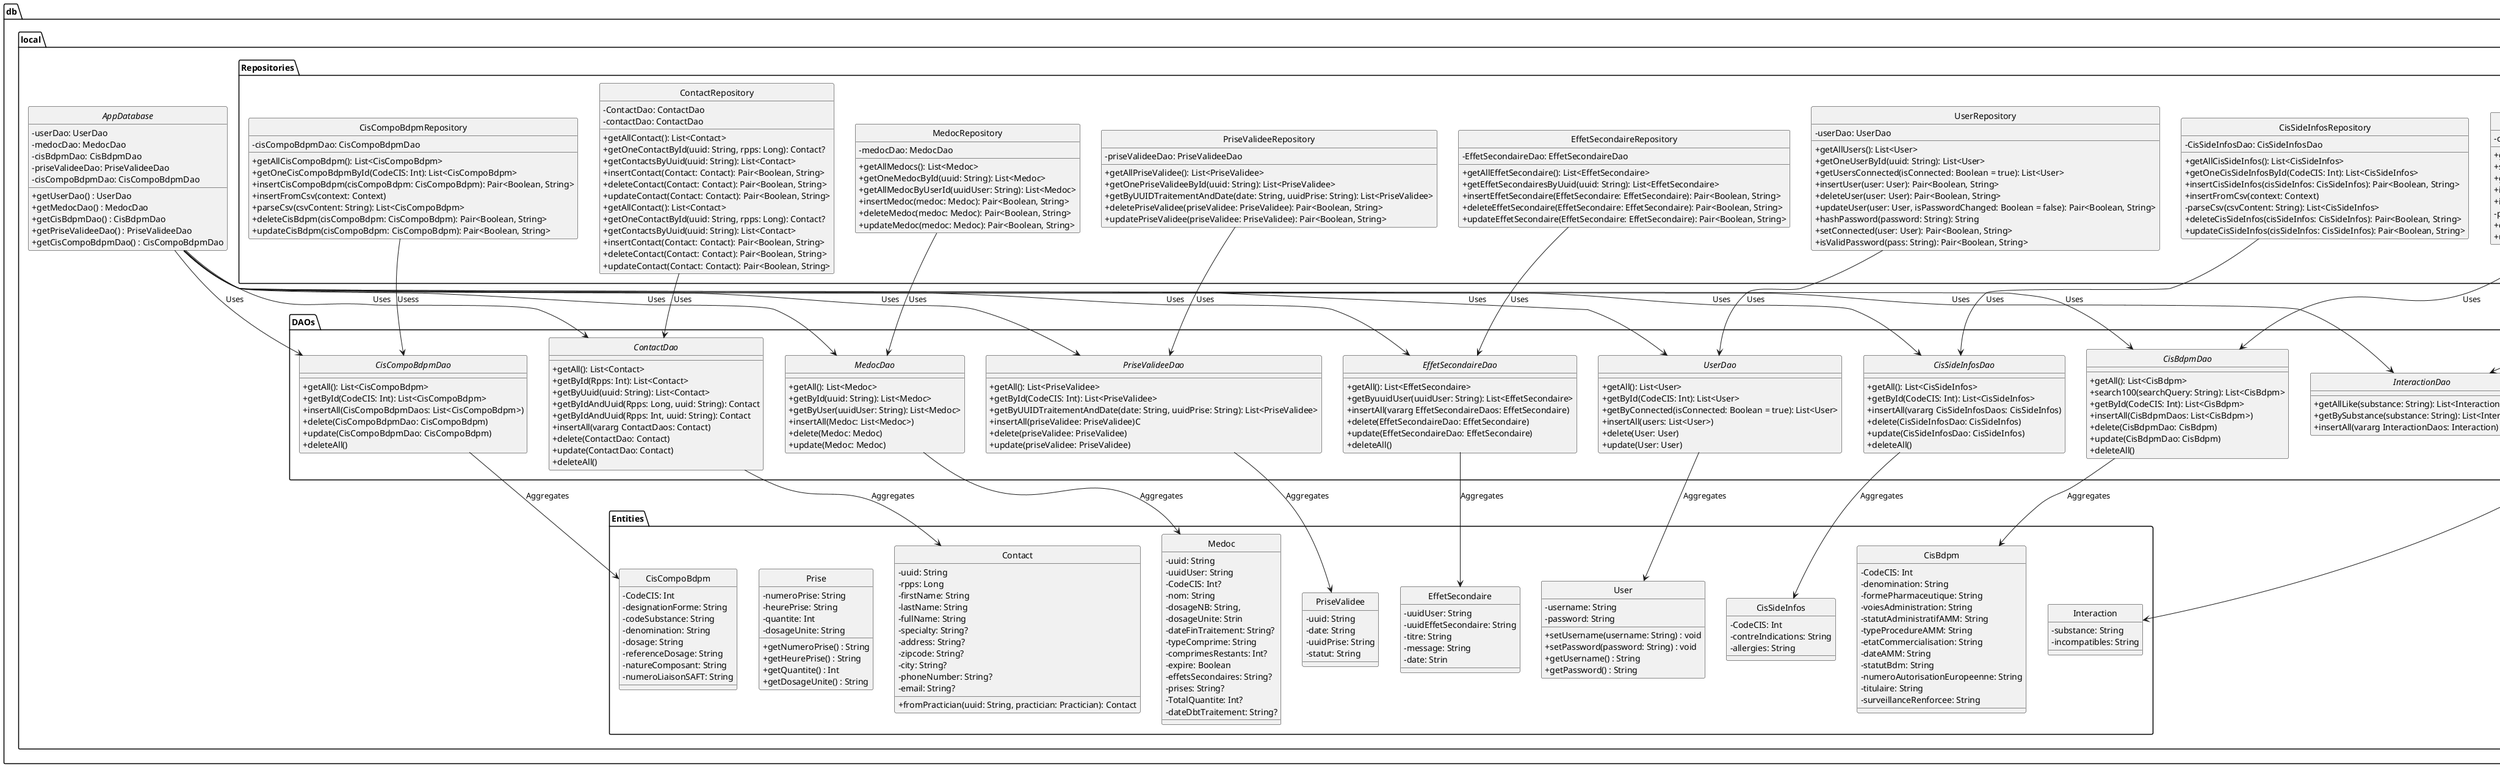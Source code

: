 @startuml

hide circle
skinparam monochrome true
skinparam classAttributeIconSize 0
skinparam backgroundcolor white
skinparam groupInheritance 2


package db {
    package local {
        package DAOs {
            interface CisBdpmDao {
                + getAll(): List<CisBdpm>
                + search100(searchQuery: String): List<CisBdpm>
                + getById(CodeCIS: Int): List<CisBdpm>
                + insertAll(CisBdpmDaos: List<CisBdpm>)
                + delete(CisBdpmDao: CisBdpm)
                + update(CisBdpmDao: CisBdpm)
                + deleteAll() 
            }
            interface CisCompoBdpmDao {
                + getAll(): List<CisCompoBdpm>
                + getById(CodeCIS: Int): List<CisCompoBdpm>
                + insertAll(CisCompoBdpmDaos: List<CisCompoBdpm>)
                + delete(CisCompoBdpmDao: CisCompoBdpm)
                + update(CisCompoBdpmDao: CisCompoBdpm)
                + deleteAll() 
            }

            interface ContactDao {
                + getAll(): List<Contact>
                + getById(Rpps: Int): List<Contact>
                + getByUuid(uuid: String): List<Contact>
                + getByIdAndUuid(Rpps: Long, uuid: String): Contact
                + getByIdAndUuid(Rpps: Int, uuid: String): Contact
                + insertAll(vararg ContactDaos: Contact)
                + delete(ContactDao: Contact)
                + update(ContactDao: Contact)
                + deleteAll()
            }

            interface EffetSecondaireDao{
                + getAll(): List<EffetSecondaire>
                + getByuuidUser(uuidUser: String): List<EffetSecondaire>
                + insertAll(vararg EffetSecondaireDaos: EffetSecondaire)
                + delete(EffetSecondaireDao: EffetSecondaire)
                + update(EffetSecondaireDao: EffetSecondaire)
                + deleteAll()
            }

            interface InteractionDao{
                + getAllLike(substance: String): List<Interaction>
                + getBySubstance(substance: String): List<Interaction>
                + insertAll(vararg InteractionDaos: Interaction)
            }

            interface MedocDao {
                + getAll(): List<Medoc>
                + getById(uuid: String): List<Medoc>
                + getByUser(uuidUser: String): List<Medoc>
                + insertAll(Medoc: List<Medoc>)
                + delete(Medoc: Medoc)
                + update(Medoc: Medoc)
            }
            interface PriseValideeDao {
                + getAll(): List<PriseValidee>
                + getById(CodeCIS: Int): List<PriseValidee>
                + getByUUIDTraitementAndDate(date: String, uuidPrise: String): List<PriseValidee>
                + insertAll(priseValidee: PriseValidee)C
                + delete(priseValidee: PriseValidee)
                + update(priseValidee: PriseValidee)
            }
            interface UserDao {
                + getAll(): List<User>
                + getById(CodeCIS: Int): List<User>
                + getByConnected(isConnected: Boolean = true): List<User>
                + insertAll(users: List<User>)
                + delete(User: User)
                + update(User: User)
            }

            interface CisSideInfosDao {
                + getAll(): List<CisSideInfos>
                + getById(CodeCIS: Int): List<CisSideInfos>
                + insertAll(vararg CisSideInfosDaos: CisSideInfos)
                + delete(CisSideInfosDao: CisSideInfos)
                + update(CisSideInfosDao: CisSideInfos)
                + deleteAll()
            }

        }

        package Repositories {
            class CisBdpmRepository {
                - cisBdpmDao: CisBdpmDao
                + getAllCisBdpm(): List<CisBdpm>
                + search100(searchQuery: String): List<CisBdpm>
                + getOneCisBdpmById(CodeCIS: Int): List<CisBdpm>
                + insertCisBdpm(cisBdpm: CisBdpm): Pair<Boolean, String>
                + insertFromCsv(context: Context)
                - parseCsv(csvContent: String): List<CisBdpm>
                + deleteCisBdpm(cisBdpm: CisBdpm): Pair<Boolean, String>
                + updateCisBdpm(cisBdpm: CisBdpm): Pair<Boolean, String>
            }

            class CisCompoBdpmRepository {
                - cisCompoBdpmDao: CisCompoBdpmDao
                + getAllCisCompoBdpm(): List<CisCompoBdpm>
                + getOneCisCompoBdpmById(CodeCIS: Int): List<CisCompoBdpm>
                + insertCisCompoBdpm(cisCompoBdpm: CisCompoBdpm): Pair<Boolean, String>
                + insertFromCsv(context: Context)
                + parseCsv(csvContent: String): List<CisCompoBdpm>
                + deleteCisBdpm(cisCompoBdpm: CisCompoBdpm): Pair<Boolean, String>
                + updateCisBdpm(cisCompoBdpm: CisCompoBdpm): Pair<Boolean, String>
            }

            class CisSideInfosRepository{
                - CisSideInfosDao: CisSideInfosDao
                + getAllCisSideInfos(): List<CisSideInfos>
                + getOneCisSideInfosById(CodeCIS: Int): List<CisSideInfos>
                + insertCisSideInfos(cisSideInfos: CisSideInfos): Pair<Boolean, String>
                + insertFromCsv(context: Context)
                - parseCsv(csvContent: String): List<CisSideInfos>
                + deleteCisSideInfos(cisSideInfos: CisSideInfos): Pair<Boolean, String>
                + updateCisSideInfos(cisSideInfos: CisSideInfos): Pair<Boolean, String>
            }

            class ContactRepository {
                - ContactDao: ContactDao
                + getAllContact(): List<Contact>
                + getOneContactById(uuid: String, rpps: Long): Contact?
                + getContactsByUuid(uuid: String): List<Contact>
                + insertContact(Contact: Contact): Pair<Boolean, String>
                + deleteContact(Contact: Contact): Pair<Boolean, String>
                + updateContact(Contact: Contact): Pair<Boolean, String>
            }

            class EffetSecondaireRepository {
                - EffetSecondaireDao: EffetSecondaireDao
                + getAllEffetSecondaire(): List<EffetSecondaire>
                + getEffetSecondairesByUuid(uuid: String): List<EffetSecondaire>
                + insertEffetSecondaire(EffetSecondaire: EffetSecondaire): Pair<Boolean, String>
                + deleteEffetSecondaire(EffetSecondaire: EffetSecondaire): Pair<Boolean, String>
                + updateEffetSecondaire(EffetSecondaire: EffetSecondaire): Pair<Boolean, String>
            }

            class InteractionRepository {
                 - interactionDao: InteractionDao
                 + getAllInteractionLikeSubstance(substance: String): List<Interaction>
                 + getOneInteractionBySubstance(substance: String): List<Interaction>
                 + insertFromCsv(context: Context)
                 - parseCsv(csvContent: String): List<Interaction>
                 }

            class MedocRepository {
                - medocDao: MedocDao
                + getAllMedocs(): List<Medoc>
                + getOneMedocById(uuid: String): List<Medoc>
                + getAllMedocByUserId(uuidUser: String): List<Medoc>
                + insertMedoc(medoc: Medoc): Pair<Boolean, String>
                + deleteMedoc(medoc: Medoc): Pair<Boolean, String>
                + updateMedoc(medoc: Medoc): Pair<Boolean, String>
            }
            class PriseValideeRepository {
                - priseValideeDao: PriseValideeDao
                + getAllPriseValidee(): List<PriseValidee>
                + getOnePriseValideeById(uuid: String): List<PriseValidee>
                + getByUUIDTraitementAndDate(date: String, uuidPrise: String): List<PriseValidee>
                + deletePriseValidee(priseValidee: PriseValidee): Pair<Boolean, String>
                + updatePriseValidee(priseValidee: PriseValidee): Pair<Boolean, String>
            }
            class UserRepository {
                - userDao: UserDao
                + getAllUsers(): List<User>
                + getOneUserById(uuid: String): List<User>
                + getUsersConnected(isConnected: Boolean = true): List<User>
                + insertUser(user: User): Pair<Boolean, String>
                + deleteUser(user: User): Pair<Boolean, String>
                + updateUser(user: User, isPasswordChanged: Boolean = false): Pair<Boolean, String>
                + hashPassword(password: String): String
                + setConnected(user: User): Pair<Boolean, String>
                + isValidPassword(pass: String): Pair<Boolean, String>
            }
            class ContactRepository{
                - contactDao: ContactDao
                + getAllContact(): List<Contact>
                + getOneContactById(uuid: String, rpps: Long): Contact?
                + getContactsByUuid(uuid: String): List<Contact>
                + insertContact(Contact: Contact): Pair<Boolean, String>
                + deleteContact(Contact: Contact): Pair<Boolean, String>
                + updateContact(Contact: Contact): Pair<Boolean, String>
            }
        }

        package Entities {
                class CisBdpm {
                - CodeCIS: Int
                - denomination: String
                - formePharmaceutique: String
                - voiesAdministration: String
                - statutAdministratifAMM: String
                - typeProcedureAMM: String
                - etatCommercialisation: String
                - dateAMM: String
                - statutBdm: String
                - numeroAutorisationEuropeenne: String
                - titulaire: String
                - surveillanceRenforcee: String
            }

            class CisCompoBdpm{
                - CodeCIS: Int
                - designationForme: String
                - codeSubstance: String
                - denomination: String
                - dosage: String
                - referenceDosage: String
                - natureComposant: String
                - numeroLiaisonSAFT: String
            }

            class Medoc{
                - uuid: String
                - uuidUser: String
                - CodeCIS: Int?
                - nom: String
                - dosageNB: String,
                - dosageUnite: Strin
                - dateFinTraitement: String?
                - typeComprime: String
                - comprimesRestants: Int?
                - expire: Boolean
                - effetsSecondaires: String?
                - prises: String?
                - TotalQuantite: Int?
                - dateDbtTraitement: String?
            }

            class PriseValidee {
                - uuid: String
                - date: String
                - uuidPrise: String
                - statut: String
            }

            class Interaction {
                - substance: String
                - incompatibles: String
            }

            class CisSideInfos {
                - CodeCIS: Int
                - contreIndications: String
                - allergies: String
            }

            class EffetSecondaire {
                - uuidUser: String
                - uuidEffetSecondaire: String
                - titre: String
                - message: String
                - date: Strin

            }

            class User {
                - username: String
                - password: String
                + setUsername(username: String) : void
                + setPassword(password: String) : void
                + getUsername() : String
                + getPassword() : String
            }
            class Prise {
                - numeroPrise: String
                - heurePrise: String
                - quantite: Int
                - dosageUnite: String
                + getNumeroPrise() : String
                + getHeurePrise() : String
                + getQuantite() : Int
                + getDosageUnite() : String
            }

            class Contact{
                - uuid: String
                - rpps: Long
                - firstName: String
                - lastName: String
                - fullName: String
                - specialty: String?
                - address: String?
                - zipcode: String?
                - city: String?
                - phoneNumber: String?
                - email: String?
                + fromPractician(uuid: String, practician: Practician): Contact
            }

        }

        abstract class AppDatabase {
            - userDao: UserDao
            - medocDao: MedocDao
            - cisBdpmDao: CisBdpmDao
            - priseValideeDao: PriseValideeDao
            - cisCompoBdpmDao: CisCompoBdpmDao
            + getUserDao() : UserDao
            + getMedocDao() : MedocDao
            + getCisBdpmDao() : CisBdpmDao
            + getPriseValideeDao() : PriseValideeDao
            + getCisCompoBdpmDao() : CisCompoBdpmDao
        }
    }
}

CisBdpmRepository --> CisBdpmDao : Uses
CisCompoBdpmRepository --> CisCompoBdpmDao : Usess
CisSideInfosRepository --> CisSideInfosDao : Uses
ContactRepository --> ContactDao : Uses
EffetSecondaireRepository --> EffetSecondaireDao : Uses
InteractionRepository --> InteractionDao : Uses
MedocRepository --> MedocDao : Uses
PriseValideeRepository --> PriseValideeDao : Uses
UserRepository --> UserDao : Uses

CisBdpmDao --> CisBdpm : Aggregates
CisCompoBdpmDao --> CisCompoBdpm : Aggregates
CisSideInfosDao --> CisSideInfos : Aggregates
ContactDao --> Contact : Aggregates
EffetSecondaireDao --> EffetSecondaire : Aggregates
InteractionRepository --> Interaction : Aggregates
MedocDao --> Medoc : Aggregates
PriseValideeDao --> PriseValidee : Aggregates
UserDao --> User : Aggregates

AppDatabase --> UserDao : Uses
AppDatabase --> MedocDao : Uses
AppDatabase --> CisBdpmDao : Uses
AppDatabase --> PriseValideeDao : Uses
AppDatabase --> CisCompoBdpmDao : Uses
AppDatabase --> ContactDao : Uses
AppDatabase --> EffetSecondaireDao : Uses
AppDatabase --> InteractionDao : Uses
AppDatabase --> CisSideInfosDao : Uses


@enduml
